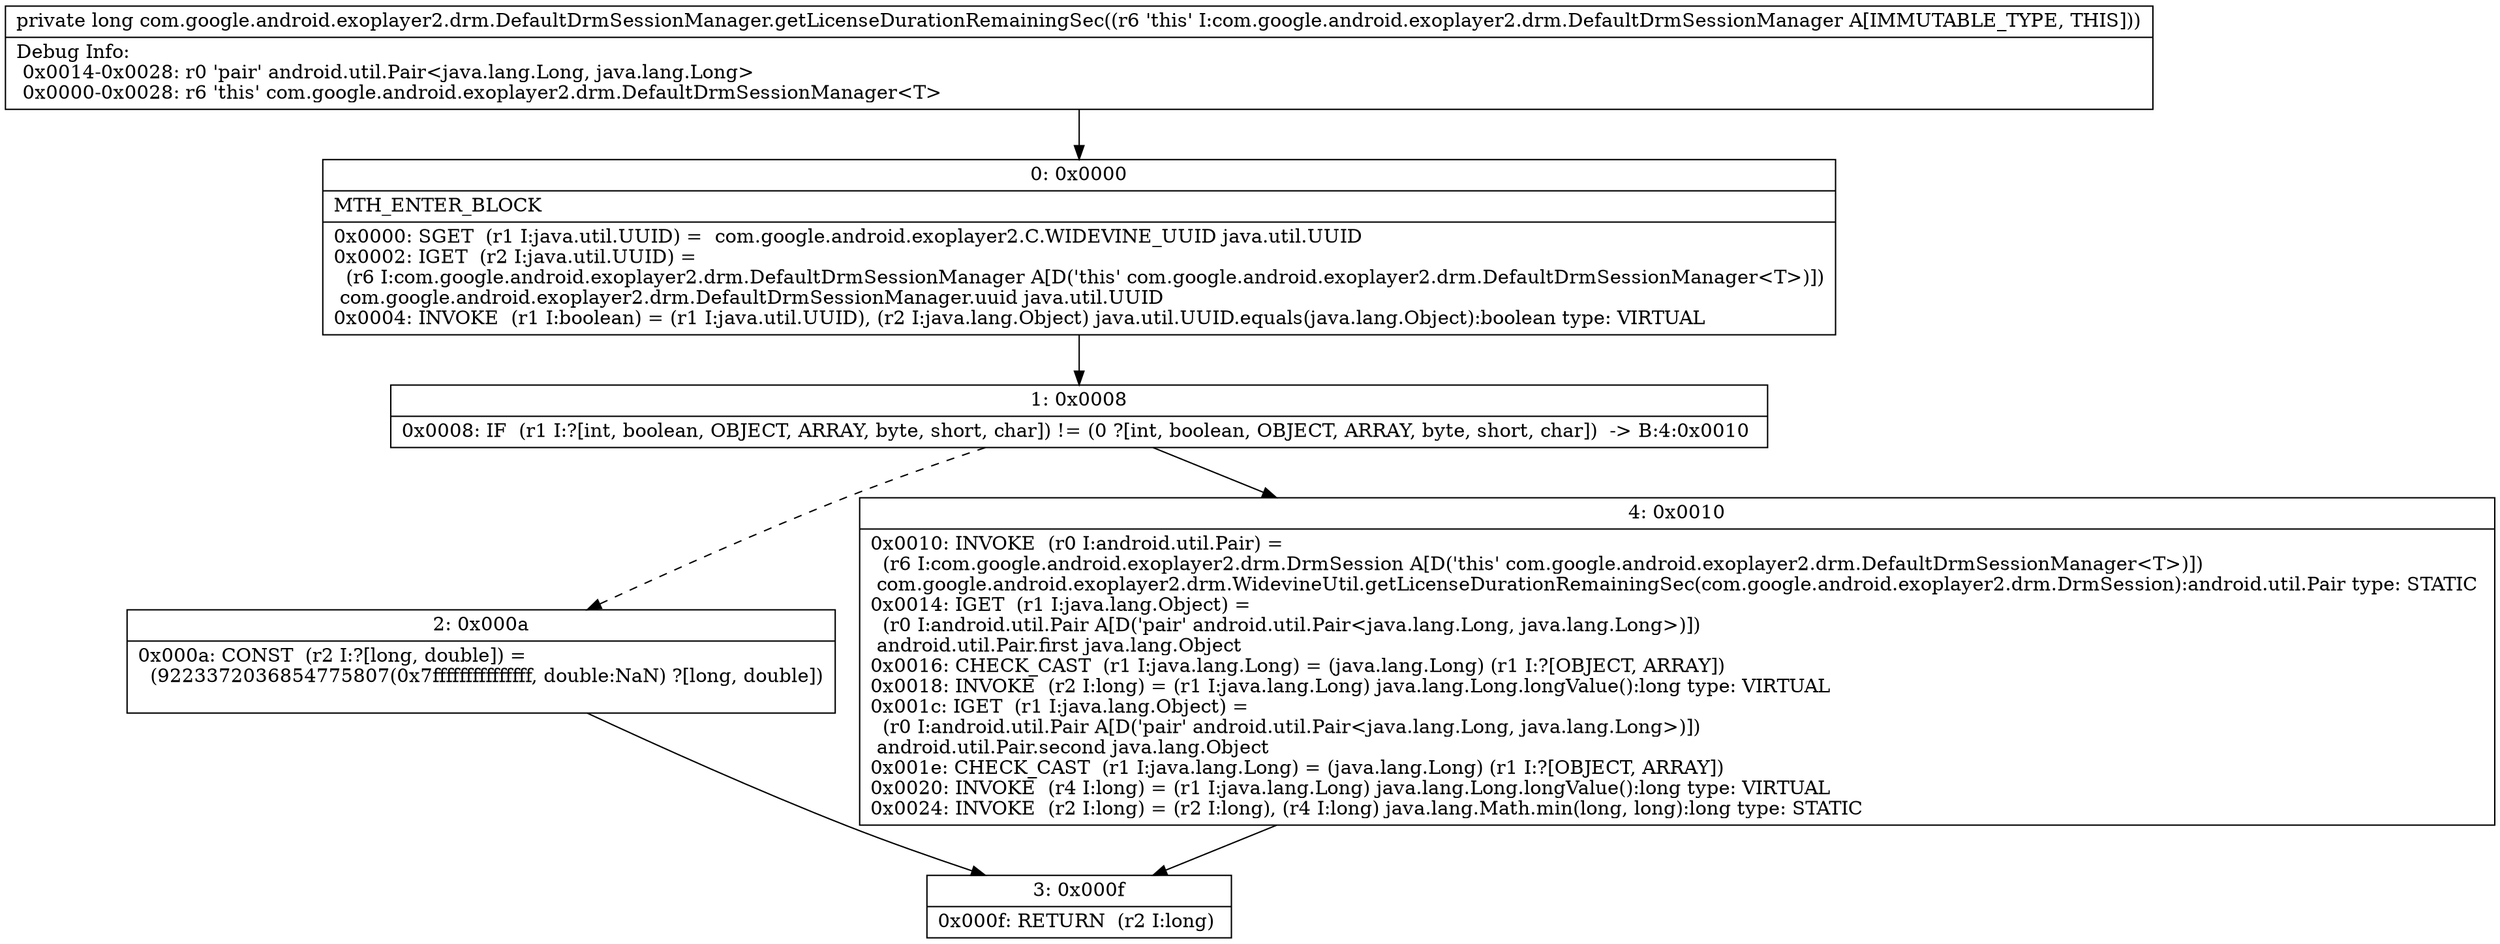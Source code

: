 digraph "CFG forcom.google.android.exoplayer2.drm.DefaultDrmSessionManager.getLicenseDurationRemainingSec()J" {
Node_0 [shape=record,label="{0\:\ 0x0000|MTH_ENTER_BLOCK\l|0x0000: SGET  (r1 I:java.util.UUID) =  com.google.android.exoplayer2.C.WIDEVINE_UUID java.util.UUID \l0x0002: IGET  (r2 I:java.util.UUID) = \l  (r6 I:com.google.android.exoplayer2.drm.DefaultDrmSessionManager A[D('this' com.google.android.exoplayer2.drm.DefaultDrmSessionManager\<T\>)])\l com.google.android.exoplayer2.drm.DefaultDrmSessionManager.uuid java.util.UUID \l0x0004: INVOKE  (r1 I:boolean) = (r1 I:java.util.UUID), (r2 I:java.lang.Object) java.util.UUID.equals(java.lang.Object):boolean type: VIRTUAL \l}"];
Node_1 [shape=record,label="{1\:\ 0x0008|0x0008: IF  (r1 I:?[int, boolean, OBJECT, ARRAY, byte, short, char]) != (0 ?[int, boolean, OBJECT, ARRAY, byte, short, char])  \-\> B:4:0x0010 \l}"];
Node_2 [shape=record,label="{2\:\ 0x000a|0x000a: CONST  (r2 I:?[long, double]) = \l  (9223372036854775807(0x7fffffffffffffff, double:NaN) ?[long, double])\l \l}"];
Node_3 [shape=record,label="{3\:\ 0x000f|0x000f: RETURN  (r2 I:long) \l}"];
Node_4 [shape=record,label="{4\:\ 0x0010|0x0010: INVOKE  (r0 I:android.util.Pair) = \l  (r6 I:com.google.android.exoplayer2.drm.DrmSession A[D('this' com.google.android.exoplayer2.drm.DefaultDrmSessionManager\<T\>)])\l com.google.android.exoplayer2.drm.WidevineUtil.getLicenseDurationRemainingSec(com.google.android.exoplayer2.drm.DrmSession):android.util.Pair type: STATIC \l0x0014: IGET  (r1 I:java.lang.Object) = \l  (r0 I:android.util.Pair A[D('pair' android.util.Pair\<java.lang.Long, java.lang.Long\>)])\l android.util.Pair.first java.lang.Object \l0x0016: CHECK_CAST  (r1 I:java.lang.Long) = (java.lang.Long) (r1 I:?[OBJECT, ARRAY]) \l0x0018: INVOKE  (r2 I:long) = (r1 I:java.lang.Long) java.lang.Long.longValue():long type: VIRTUAL \l0x001c: IGET  (r1 I:java.lang.Object) = \l  (r0 I:android.util.Pair A[D('pair' android.util.Pair\<java.lang.Long, java.lang.Long\>)])\l android.util.Pair.second java.lang.Object \l0x001e: CHECK_CAST  (r1 I:java.lang.Long) = (java.lang.Long) (r1 I:?[OBJECT, ARRAY]) \l0x0020: INVOKE  (r4 I:long) = (r1 I:java.lang.Long) java.lang.Long.longValue():long type: VIRTUAL \l0x0024: INVOKE  (r2 I:long) = (r2 I:long), (r4 I:long) java.lang.Math.min(long, long):long type: STATIC \l}"];
MethodNode[shape=record,label="{private long com.google.android.exoplayer2.drm.DefaultDrmSessionManager.getLicenseDurationRemainingSec((r6 'this' I:com.google.android.exoplayer2.drm.DefaultDrmSessionManager A[IMMUTABLE_TYPE, THIS]))  | Debug Info:\l  0x0014\-0x0028: r0 'pair' android.util.Pair\<java.lang.Long, java.lang.Long\>\l  0x0000\-0x0028: r6 'this' com.google.android.exoplayer2.drm.DefaultDrmSessionManager\<T\>\l}"];
MethodNode -> Node_0;
Node_0 -> Node_1;
Node_1 -> Node_2[style=dashed];
Node_1 -> Node_4;
Node_2 -> Node_3;
Node_4 -> Node_3;
}

